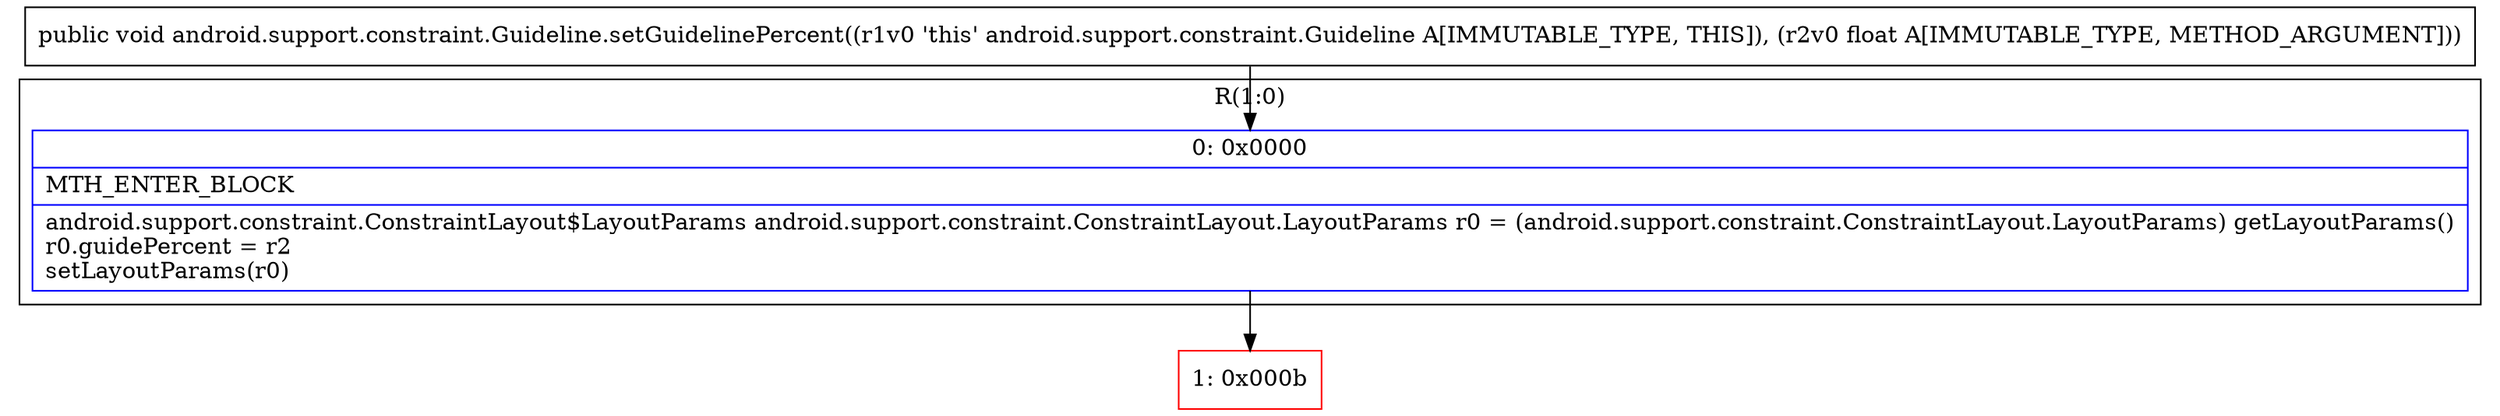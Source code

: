 digraph "CFG forandroid.support.constraint.Guideline.setGuidelinePercent(F)V" {
subgraph cluster_Region_1507112966 {
label = "R(1:0)";
node [shape=record,color=blue];
Node_0 [shape=record,label="{0\:\ 0x0000|MTH_ENTER_BLOCK\l|android.support.constraint.ConstraintLayout$LayoutParams android.support.constraint.ConstraintLayout.LayoutParams r0 = (android.support.constraint.ConstraintLayout.LayoutParams) getLayoutParams()\lr0.guidePercent = r2\lsetLayoutParams(r0)\l}"];
}
Node_1 [shape=record,color=red,label="{1\:\ 0x000b}"];
MethodNode[shape=record,label="{public void android.support.constraint.Guideline.setGuidelinePercent((r1v0 'this' android.support.constraint.Guideline A[IMMUTABLE_TYPE, THIS]), (r2v0 float A[IMMUTABLE_TYPE, METHOD_ARGUMENT])) }"];
MethodNode -> Node_0;
Node_0 -> Node_1;
}

